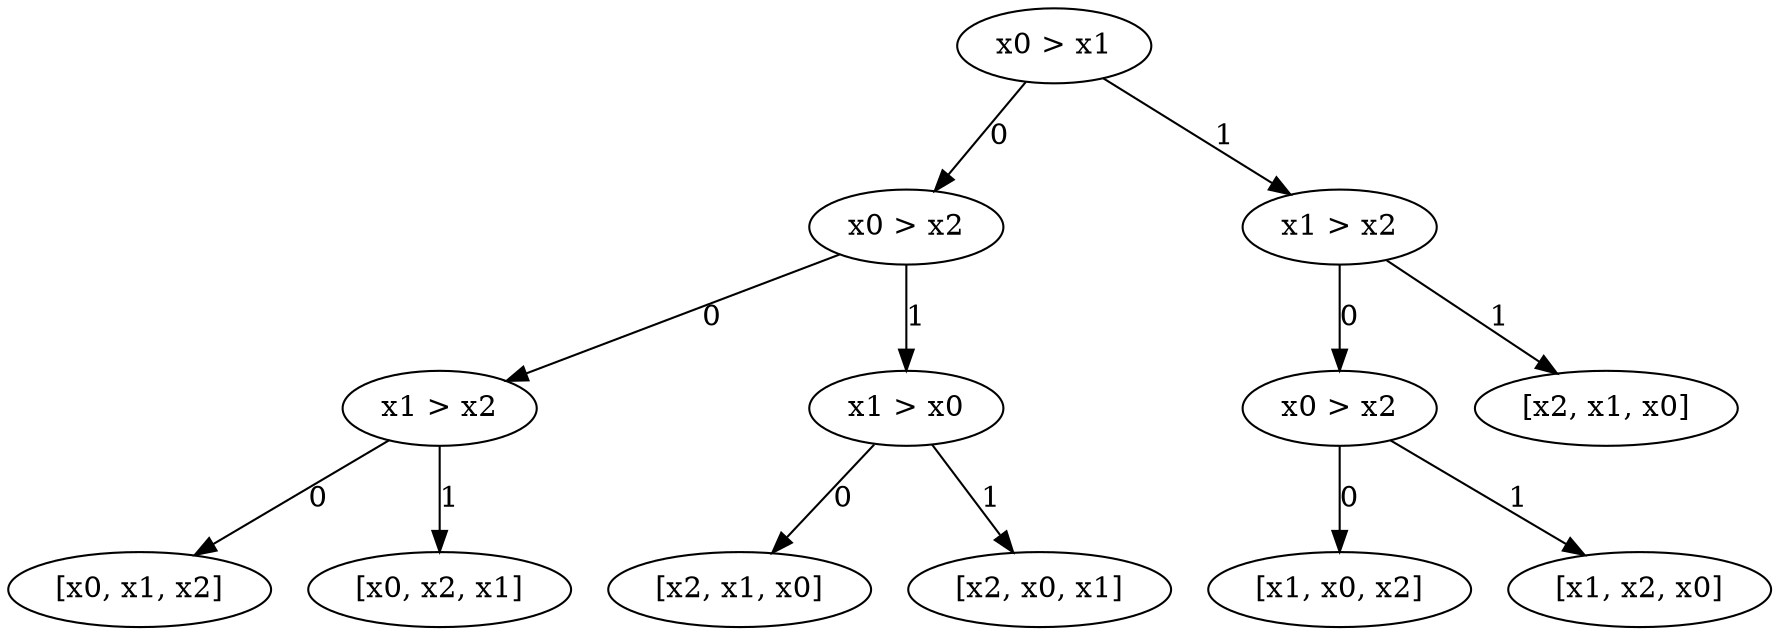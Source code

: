 digraph DTree{
v0 [label="x0 > x1"];
v1 [label="x0 > x2"];
v2 [label="x1 > x2"];
v3 [label="[x0, x1, x2]"];
v4 [label="[x0, x2, x1]"];
v5 [label="x1 > x0"];
v6 [label="[x2, x1, x0]"];
v7 [label="[x2, x0, x1]"];
v8 [label="x1 > x2"];
v9 [label="x0 > x2"];
v10 [label="[x1, x0, x2]"];
v11 [label="[x1, x2, x0]"];
v12 [label="[x2, x1, x0]"];
v0 -> v1 [label="0"];
v1 -> v2 [label="0"];
v2 -> v3 [label="0"];
v2 -> v4 [label="1"];
v1 -> v5 [label="1"];
v5 -> v6 [label="0"];
v5 -> v7 [label="1"];
v0 -> v8 [label="1"];
v8 -> v9 [label="0"];
v9 -> v10 [label="0"];
v9 -> v11 [label="1"];
v8 -> v12 [label="1"];
}
